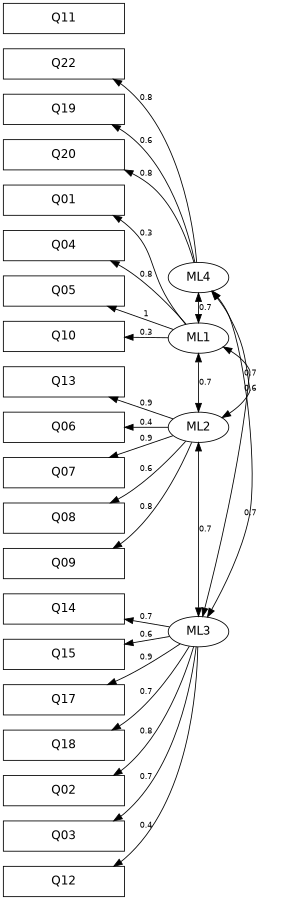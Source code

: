 # generated with capture.output(psych::fa.graph(...))
digraph Factor  {
  rankdir=RL;
  size="8,6";
  node [fontname="Helvetica" fontsize=14 shape=box, width=2];
  edge [fontname="Helvetica" fontsize=10];
V1  [label = "Q01"];
V2  [label = "Q02"];
V3  [label = "Q03"];
V4  [label = "Q04"];
V5  [label = "Q05"];
V6  [label = "Q06"];
V7  [label = "Q07"];
V8  [label = "Q08"];
V9  [label = "Q09"];
V10  [label = "Q10"];
V11  [label = "Q11"];
V12  [label = "Q12"];
V13  [label = "Q13"];
V14  [label = "Q14"];
V15  [label = "Q15"];
V16  [label = "Q17"];
V17  [label = "Q18"];
V18  [label = "Q19"];
V19  [label = "Q20"];
V20  [label = "Q22"];
node [shape=ellipse, width ="1"];
ML3-> V2 [ label = 0.8 ];
ML3-> V3 [ label = 0.7 ];
ML3-> V12 [ label = 0.4 ];
ML3-> V14 [ label = 0.7 ];
ML3-> V15 [ label = 0.6 ];
ML3-> V16 [ label = 0.9 ];
ML3-> V17 [ label = 0.7 ];
ML2-> V6 [ label = 0.4 ];
ML2-> V7 [ label = 0.9 ];
ML2-> V8 [ label = 0.6 ];
ML2-> V9 [ label = 0.8 ];
ML2-> V13 [ label = 0.9 ];
ML1-> V1 [ label = 0.3 ];
ML1-> V4 [ label = 0.8 ];
ML1-> V5 [ label = 1 ];
ML1-> V10 [ label = 0.3 ];
ML4-> V18 [ label = 0.6 ];
ML4-> V19 [ label = 0.8 ];
ML4-> V20 [ label = 0.8 ];
ML2 -> ML3 [ label = 0.7 , dir="both" ];
ML1 -> ML3 [ label = 0.7 , dir="both" ];
ML1 -> ML2 [ label = 0.7 , dir="both" ];
ML4 -> ML3 [ label = 0.7 , dir="both" ];
ML4 -> ML2 [ label = 0.6 , dir="both" ];
ML4 -> ML1 [ label = 0.7 , dir="both" ];
{ rank=same;
V1;V2;V3;V4;V5;V6;V7;V8;V9;V10;V11;V12;V13;V14;V15;V16;V17;V18;V19;V20;}{ rank=same;
ML3;ML2;ML1;ML4;}}
